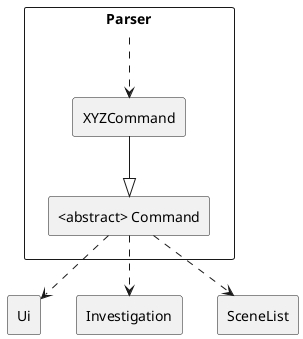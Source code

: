 @startuml
skinparam componentStyle rectangle

component Parser {
[XYZCommand] as xyzCommand
[<abstract> Command] as command
}

component Ui {
}

component Investigation {
}

component SceneList {
}

Parser .down.> xyzCommand
xyzCommand -down-|> command
command ..> Ui
command ..> Investigation
command ..> SceneList

@enduml

